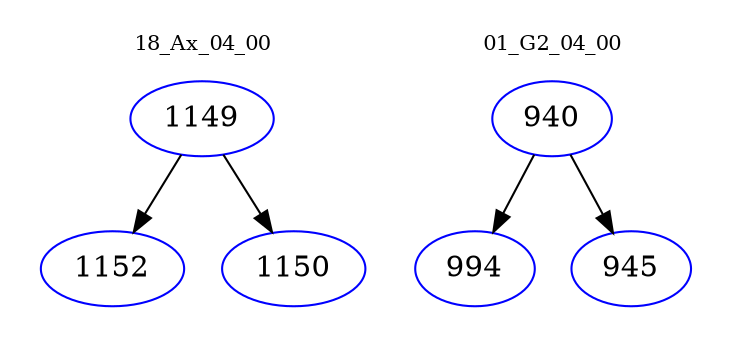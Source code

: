 digraph{
subgraph cluster_0 {
color = white
label = "18_Ax_04_00";
fontsize=10;
T0_1149 [label="1149", color="blue"]
T0_1149 -> T0_1152 [color="black"]
T0_1152 [label="1152", color="blue"]
T0_1149 -> T0_1150 [color="black"]
T0_1150 [label="1150", color="blue"]
}
subgraph cluster_1 {
color = white
label = "01_G2_04_00";
fontsize=10;
T1_940 [label="940", color="blue"]
T1_940 -> T1_994 [color="black"]
T1_994 [label="994", color="blue"]
T1_940 -> T1_945 [color="black"]
T1_945 [label="945", color="blue"]
}
}
